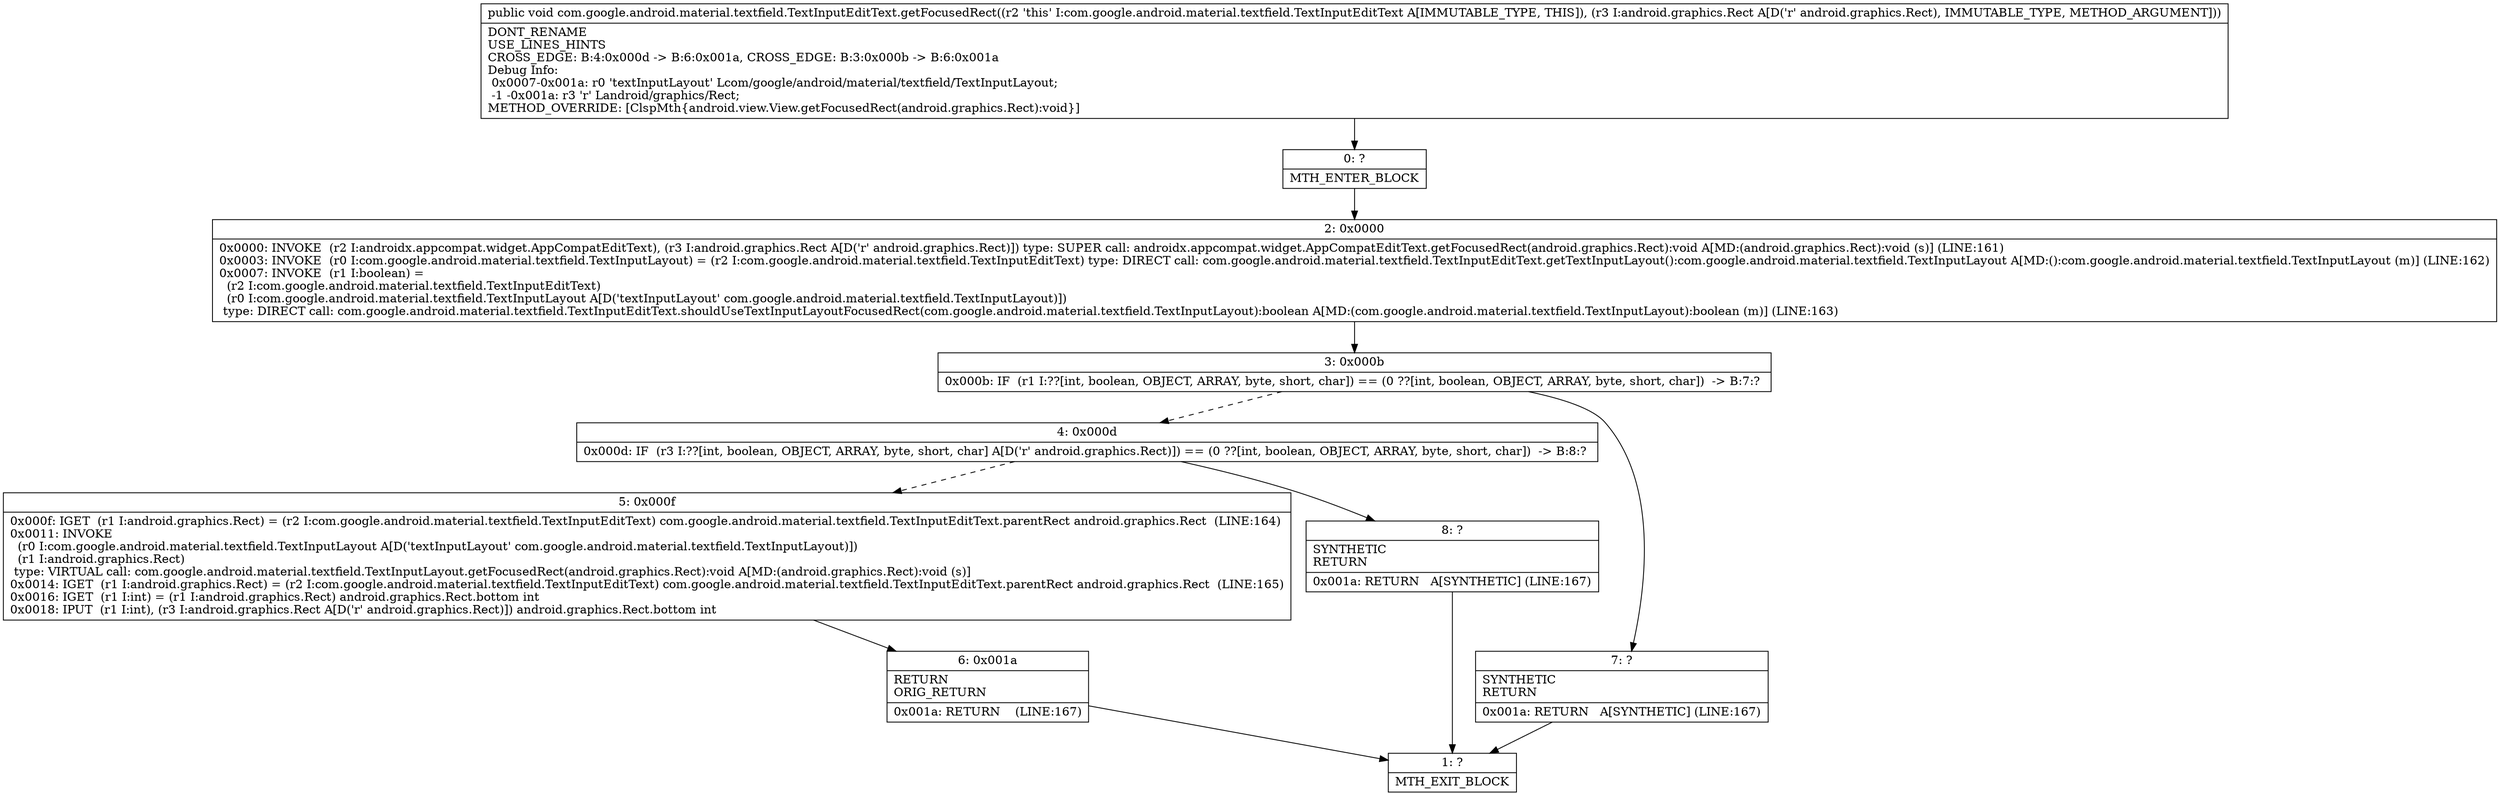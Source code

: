 digraph "CFG forcom.google.android.material.textfield.TextInputEditText.getFocusedRect(Landroid\/graphics\/Rect;)V" {
Node_0 [shape=record,label="{0\:\ ?|MTH_ENTER_BLOCK\l}"];
Node_2 [shape=record,label="{2\:\ 0x0000|0x0000: INVOKE  (r2 I:androidx.appcompat.widget.AppCompatEditText), (r3 I:android.graphics.Rect A[D('r' android.graphics.Rect)]) type: SUPER call: androidx.appcompat.widget.AppCompatEditText.getFocusedRect(android.graphics.Rect):void A[MD:(android.graphics.Rect):void (s)] (LINE:161)\l0x0003: INVOKE  (r0 I:com.google.android.material.textfield.TextInputLayout) = (r2 I:com.google.android.material.textfield.TextInputEditText) type: DIRECT call: com.google.android.material.textfield.TextInputEditText.getTextInputLayout():com.google.android.material.textfield.TextInputLayout A[MD:():com.google.android.material.textfield.TextInputLayout (m)] (LINE:162)\l0x0007: INVOKE  (r1 I:boolean) = \l  (r2 I:com.google.android.material.textfield.TextInputEditText)\l  (r0 I:com.google.android.material.textfield.TextInputLayout A[D('textInputLayout' com.google.android.material.textfield.TextInputLayout)])\l type: DIRECT call: com.google.android.material.textfield.TextInputEditText.shouldUseTextInputLayoutFocusedRect(com.google.android.material.textfield.TextInputLayout):boolean A[MD:(com.google.android.material.textfield.TextInputLayout):boolean (m)] (LINE:163)\l}"];
Node_3 [shape=record,label="{3\:\ 0x000b|0x000b: IF  (r1 I:??[int, boolean, OBJECT, ARRAY, byte, short, char]) == (0 ??[int, boolean, OBJECT, ARRAY, byte, short, char])  \-\> B:7:? \l}"];
Node_4 [shape=record,label="{4\:\ 0x000d|0x000d: IF  (r3 I:??[int, boolean, OBJECT, ARRAY, byte, short, char] A[D('r' android.graphics.Rect)]) == (0 ??[int, boolean, OBJECT, ARRAY, byte, short, char])  \-\> B:8:? \l}"];
Node_5 [shape=record,label="{5\:\ 0x000f|0x000f: IGET  (r1 I:android.graphics.Rect) = (r2 I:com.google.android.material.textfield.TextInputEditText) com.google.android.material.textfield.TextInputEditText.parentRect android.graphics.Rect  (LINE:164)\l0x0011: INVOKE  \l  (r0 I:com.google.android.material.textfield.TextInputLayout A[D('textInputLayout' com.google.android.material.textfield.TextInputLayout)])\l  (r1 I:android.graphics.Rect)\l type: VIRTUAL call: com.google.android.material.textfield.TextInputLayout.getFocusedRect(android.graphics.Rect):void A[MD:(android.graphics.Rect):void (s)]\l0x0014: IGET  (r1 I:android.graphics.Rect) = (r2 I:com.google.android.material.textfield.TextInputEditText) com.google.android.material.textfield.TextInputEditText.parentRect android.graphics.Rect  (LINE:165)\l0x0016: IGET  (r1 I:int) = (r1 I:android.graphics.Rect) android.graphics.Rect.bottom int \l0x0018: IPUT  (r1 I:int), (r3 I:android.graphics.Rect A[D('r' android.graphics.Rect)]) android.graphics.Rect.bottom int \l}"];
Node_6 [shape=record,label="{6\:\ 0x001a|RETURN\lORIG_RETURN\l|0x001a: RETURN    (LINE:167)\l}"];
Node_1 [shape=record,label="{1\:\ ?|MTH_EXIT_BLOCK\l}"];
Node_8 [shape=record,label="{8\:\ ?|SYNTHETIC\lRETURN\l|0x001a: RETURN   A[SYNTHETIC] (LINE:167)\l}"];
Node_7 [shape=record,label="{7\:\ ?|SYNTHETIC\lRETURN\l|0x001a: RETURN   A[SYNTHETIC] (LINE:167)\l}"];
MethodNode[shape=record,label="{public void com.google.android.material.textfield.TextInputEditText.getFocusedRect((r2 'this' I:com.google.android.material.textfield.TextInputEditText A[IMMUTABLE_TYPE, THIS]), (r3 I:android.graphics.Rect A[D('r' android.graphics.Rect), IMMUTABLE_TYPE, METHOD_ARGUMENT]))  | DONT_RENAME\lUSE_LINES_HINTS\lCROSS_EDGE: B:4:0x000d \-\> B:6:0x001a, CROSS_EDGE: B:3:0x000b \-\> B:6:0x001a\lDebug Info:\l  0x0007\-0x001a: r0 'textInputLayout' Lcom\/google\/android\/material\/textfield\/TextInputLayout;\l  \-1 \-0x001a: r3 'r' Landroid\/graphics\/Rect;\lMETHOD_OVERRIDE: [ClspMth\{android.view.View.getFocusedRect(android.graphics.Rect):void\}]\l}"];
MethodNode -> Node_0;Node_0 -> Node_2;
Node_2 -> Node_3;
Node_3 -> Node_4[style=dashed];
Node_3 -> Node_7;
Node_4 -> Node_5[style=dashed];
Node_4 -> Node_8;
Node_5 -> Node_6;
Node_6 -> Node_1;
Node_8 -> Node_1;
Node_7 -> Node_1;
}

